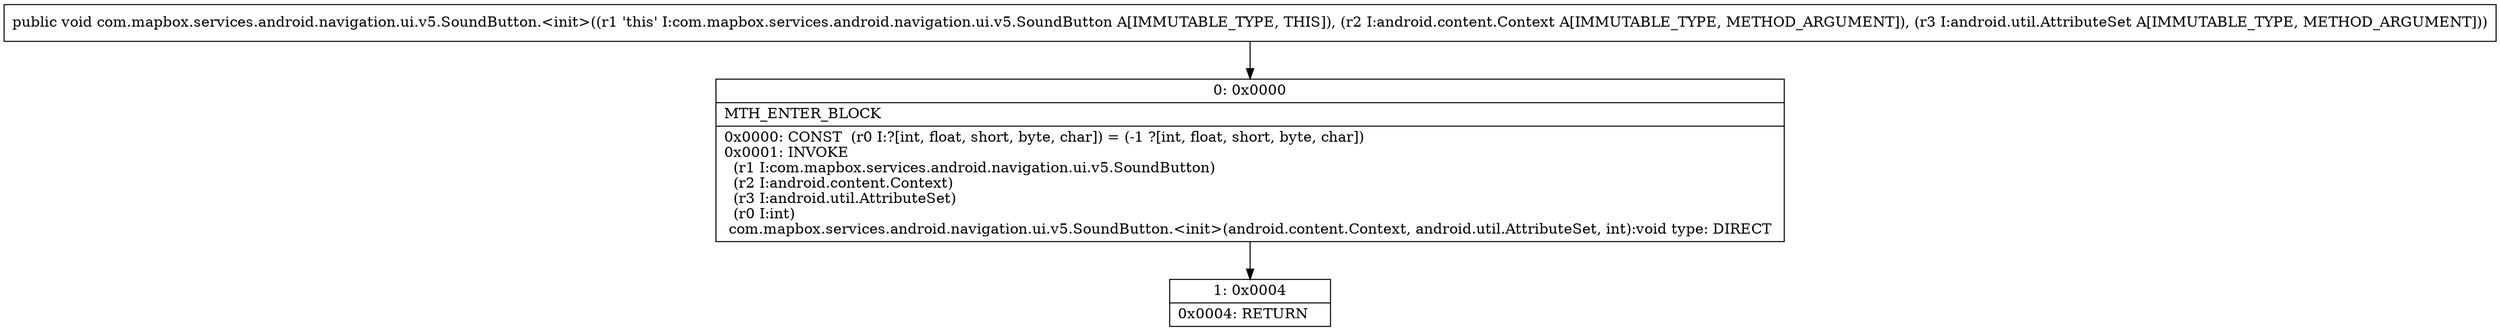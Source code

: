 digraph "CFG forcom.mapbox.services.android.navigation.ui.v5.SoundButton.\<init\>(Landroid\/content\/Context;Landroid\/util\/AttributeSet;)V" {
Node_0 [shape=record,label="{0\:\ 0x0000|MTH_ENTER_BLOCK\l|0x0000: CONST  (r0 I:?[int, float, short, byte, char]) = (\-1 ?[int, float, short, byte, char]) \l0x0001: INVOKE  \l  (r1 I:com.mapbox.services.android.navigation.ui.v5.SoundButton)\l  (r2 I:android.content.Context)\l  (r3 I:android.util.AttributeSet)\l  (r0 I:int)\l com.mapbox.services.android.navigation.ui.v5.SoundButton.\<init\>(android.content.Context, android.util.AttributeSet, int):void type: DIRECT \l}"];
Node_1 [shape=record,label="{1\:\ 0x0004|0x0004: RETURN   \l}"];
MethodNode[shape=record,label="{public void com.mapbox.services.android.navigation.ui.v5.SoundButton.\<init\>((r1 'this' I:com.mapbox.services.android.navigation.ui.v5.SoundButton A[IMMUTABLE_TYPE, THIS]), (r2 I:android.content.Context A[IMMUTABLE_TYPE, METHOD_ARGUMENT]), (r3 I:android.util.AttributeSet A[IMMUTABLE_TYPE, METHOD_ARGUMENT])) }"];
MethodNode -> Node_0;
Node_0 -> Node_1;
}

